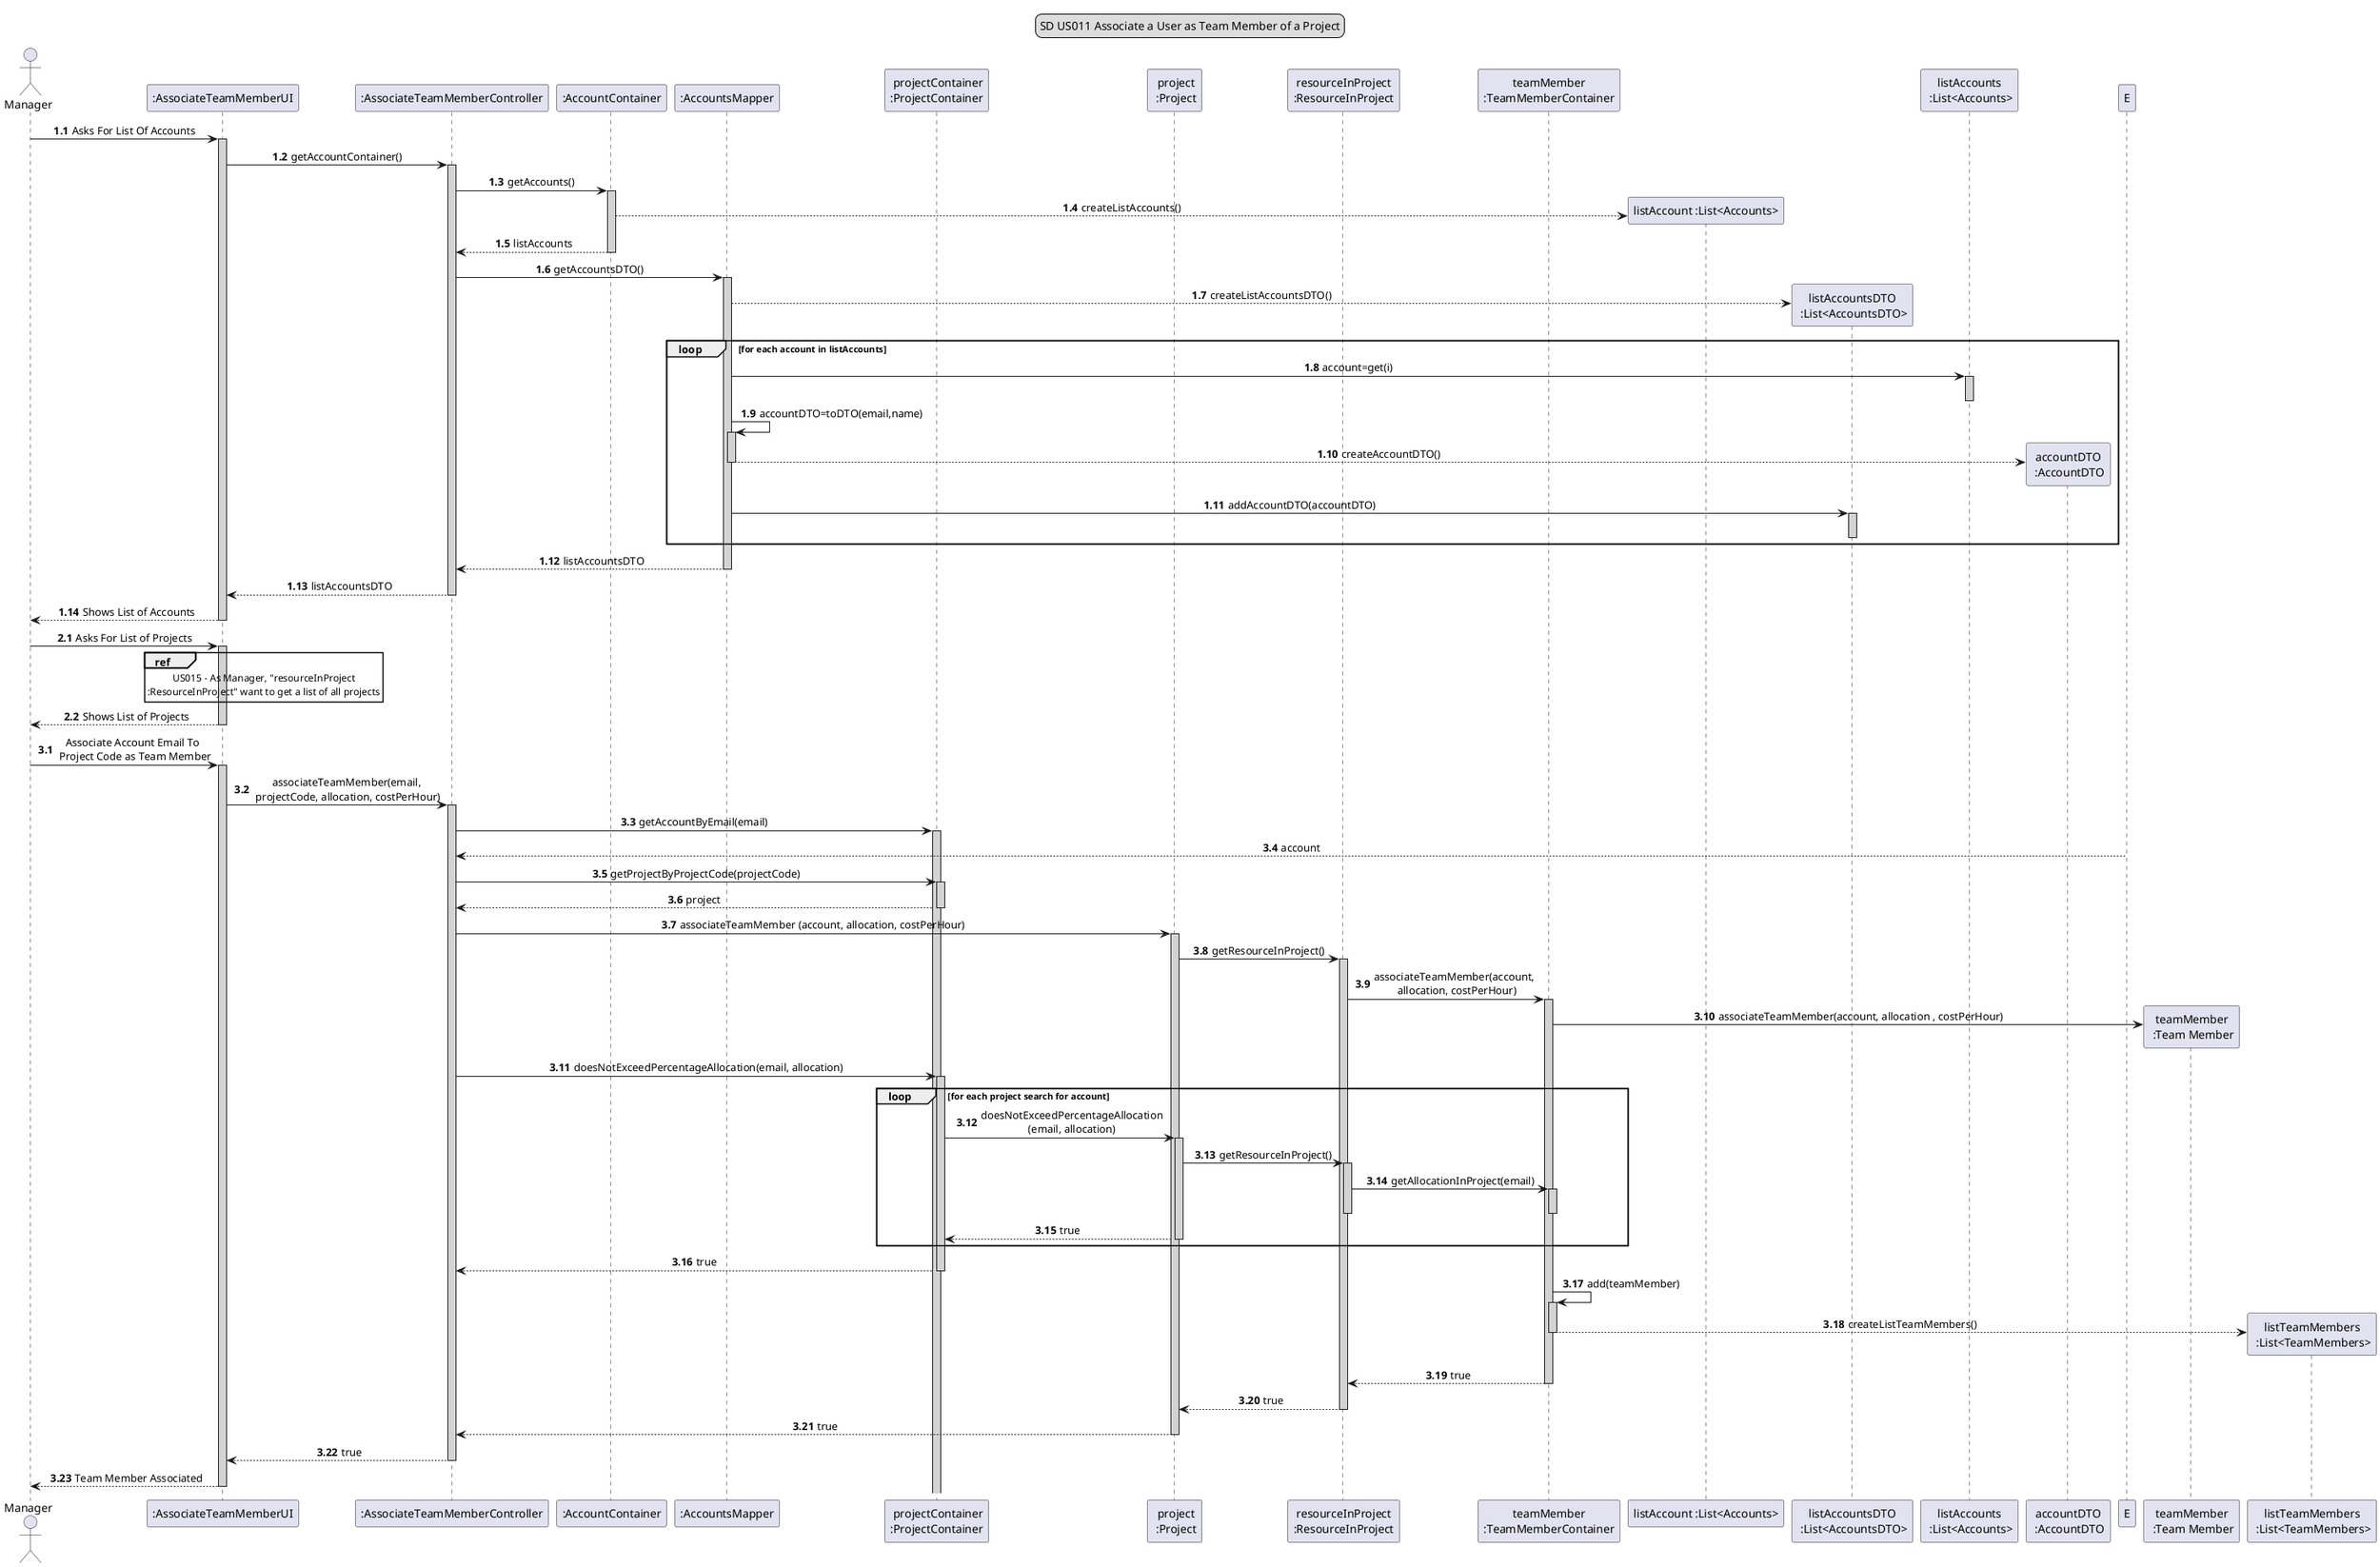 @startuml

legend top
SD US011 Associate a User as Team Member of a Project
end legend


skinparam sequenceMessageAlign center

actor Manager
participant ":AssociateTeamMemberUI"
participant ":AssociateTeamMemberController"
participant ":AccountContainer"
participant ":AccountsMapper"
participant " projectContainer\n:ProjectContainer"
participant " project\n :Project"
participant "resourceInProject\n:ResourceInProject"
participant "teamMember\n:TeamMemberContainer"


autoactivate on
autonumber 1.1
'List Accounts
Manager -> ":AssociateTeamMemberUI" #lightgrey: Asks For List Of Accounts
":AssociateTeamMemberUI" -> ":AssociateTeamMemberController" #lightgrey: getAccountContainer()
":AssociateTeamMemberController" -> ":AccountContainer" #lightgrey: getAccounts()
":AccountContainer"-->"listAccount :List<Accounts>"** #lightgrey: createListAccounts()
":AccountContainer" --> ":AssociateTeamMemberController" #lightgrey: listAccounts
":AssociateTeamMemberController" -> ":AccountsMapper" #lightgrey: getAccountsDTO()
":AccountsMapper" --> "listAccountsDTO\n :List<AccountsDTO>"** #lightgrey: createListAccountsDTO()

loop for each account in listAccounts
":AccountsMapper"->"listAccounts\n :List<Accounts>" #lightgrey: account=get(i)
deactivate
":AccountsMapper" -> ":AccountsMapper" #lightgrey: accountDTO=toDTO(email,name)
":AccountsMapper" -->"accountDTO\n :AccountDTO"** #lightgrey: createAccountDTO()
deactivate
":AccountsMapper" ->"listAccountsDTO\n :List<AccountsDTO>"  #lightgrey: addAccountDTO(accountDTO)
deactivate
end
":AccountsMapper" --> ":AssociateTeamMemberController" #lightgrey: listAccountsDTO
":AssociateTeamMemberController" --> ":AssociateTeamMemberUI"  #lightgrey: listAccountsDTO
":AssociateTeamMemberUI" --> Manager  #lightgrey: Shows List of Accounts
deactivate Manager



autonumber 2.1
'List Projects
Manager -> ":AssociateTeamMemberUI" #lightgrey: Asks For List of Projects
ref over ":AssociateTeamMemberUI" :US015 - As Manager, "resourceInProject\n:ResourceInProject" want to get a list of all projects
":AssociateTeamMemberUI" --> Manager #lightgrey: Shows List of Projects



autoactivate on
autonumber 3.1
'Define Team Member
Manager -> ":AssociateTeamMemberUI" #lightgrey: Associate Account Email To \n Project Code as Team Member
":AssociateTeamMemberUI" -> ":AssociateTeamMemberController" #lightgrey: associateTeamMember(email,\n projectCode, allocation, costPerHour)
":AssociateTeamMemberController" -> " projectContainer\n:ProjectContainer" #lightgrey: getAccountByEmail(email)
E--> ":AssociateTeamMemberController" #lightgrey: account

":AssociateTeamMemberController" -> " projectContainer\n:ProjectContainer" #lightgrey: getProjectByProjectCode(projectCode)
" projectContainer\n:ProjectContainer"--> ":AssociateTeamMemberController" #lightgrey: project

":AssociateTeamMemberController" -> " project\n :Project"  #lightgrey: associateTeamMember (account, allocation, costPerHour)
" project\n :Project" -> "resourceInProject\n:ResourceInProject" #lightgrey: getResourceInProject()
"resourceInProject\n:ResourceInProject" -> "teamMember\n:TeamMemberContainer" #lightgrey: associateTeamMember(account, \n allocation, costPerHour)
"teamMember\n:TeamMemberContainer"-> "teamMember\n :Team Member"** #lightgrey: associateTeamMember(account, allocation , costPerHour)

":AssociateTeamMemberController" ->" projectContainer\n:ProjectContainer" #lightgrey:  doesNotExceedPercentageAllocation(email, allocation)
loop for each project search for account
" projectContainer\n:ProjectContainer" -> " project\n :Project" #lightgrey:  doesNotExceedPercentageAllocation\n(email, allocation)
" project\n :Project" -> "resourceInProject\n:ResourceInProject" #lightgrey: getResourceInProject()
"resourceInProject\n:ResourceInProject" -> "teamMember\n:TeamMemberContainer" #lightgrey:getAllocationInProject(email)
deactivate
deactivate
" project\n :Project" --> " projectContainer\n:ProjectContainer" #lightgrey:true
end


" projectContainer\n:ProjectContainer" --> ":AssociateTeamMemberController" #lightgrey:true
"teamMember\n:TeamMemberContainer"-> "teamMember\n:TeamMemberContainer" #lightgrey: add(teamMember)
"teamMember\n:TeamMemberContainer" --> "listTeamMembers\n :List<TeamMembers>"** #lightgrey: createListTeamMembers()
deactivate
"teamMember\n:TeamMemberContainer" --> "resourceInProject\n:ResourceInProject" #lightgrey: true
"resourceInProject\n:ResourceInProject"-->" project\n :Project" #lightgrey: true
" project\n :Project" --> ":AssociateTeamMemberController" #lightgrey: true
":AssociateTeamMemberController" --> ":AssociateTeamMemberUI" #lightgrey:  true
":AssociateTeamMemberUI" --> Manager : Team Member Associated

@enduml